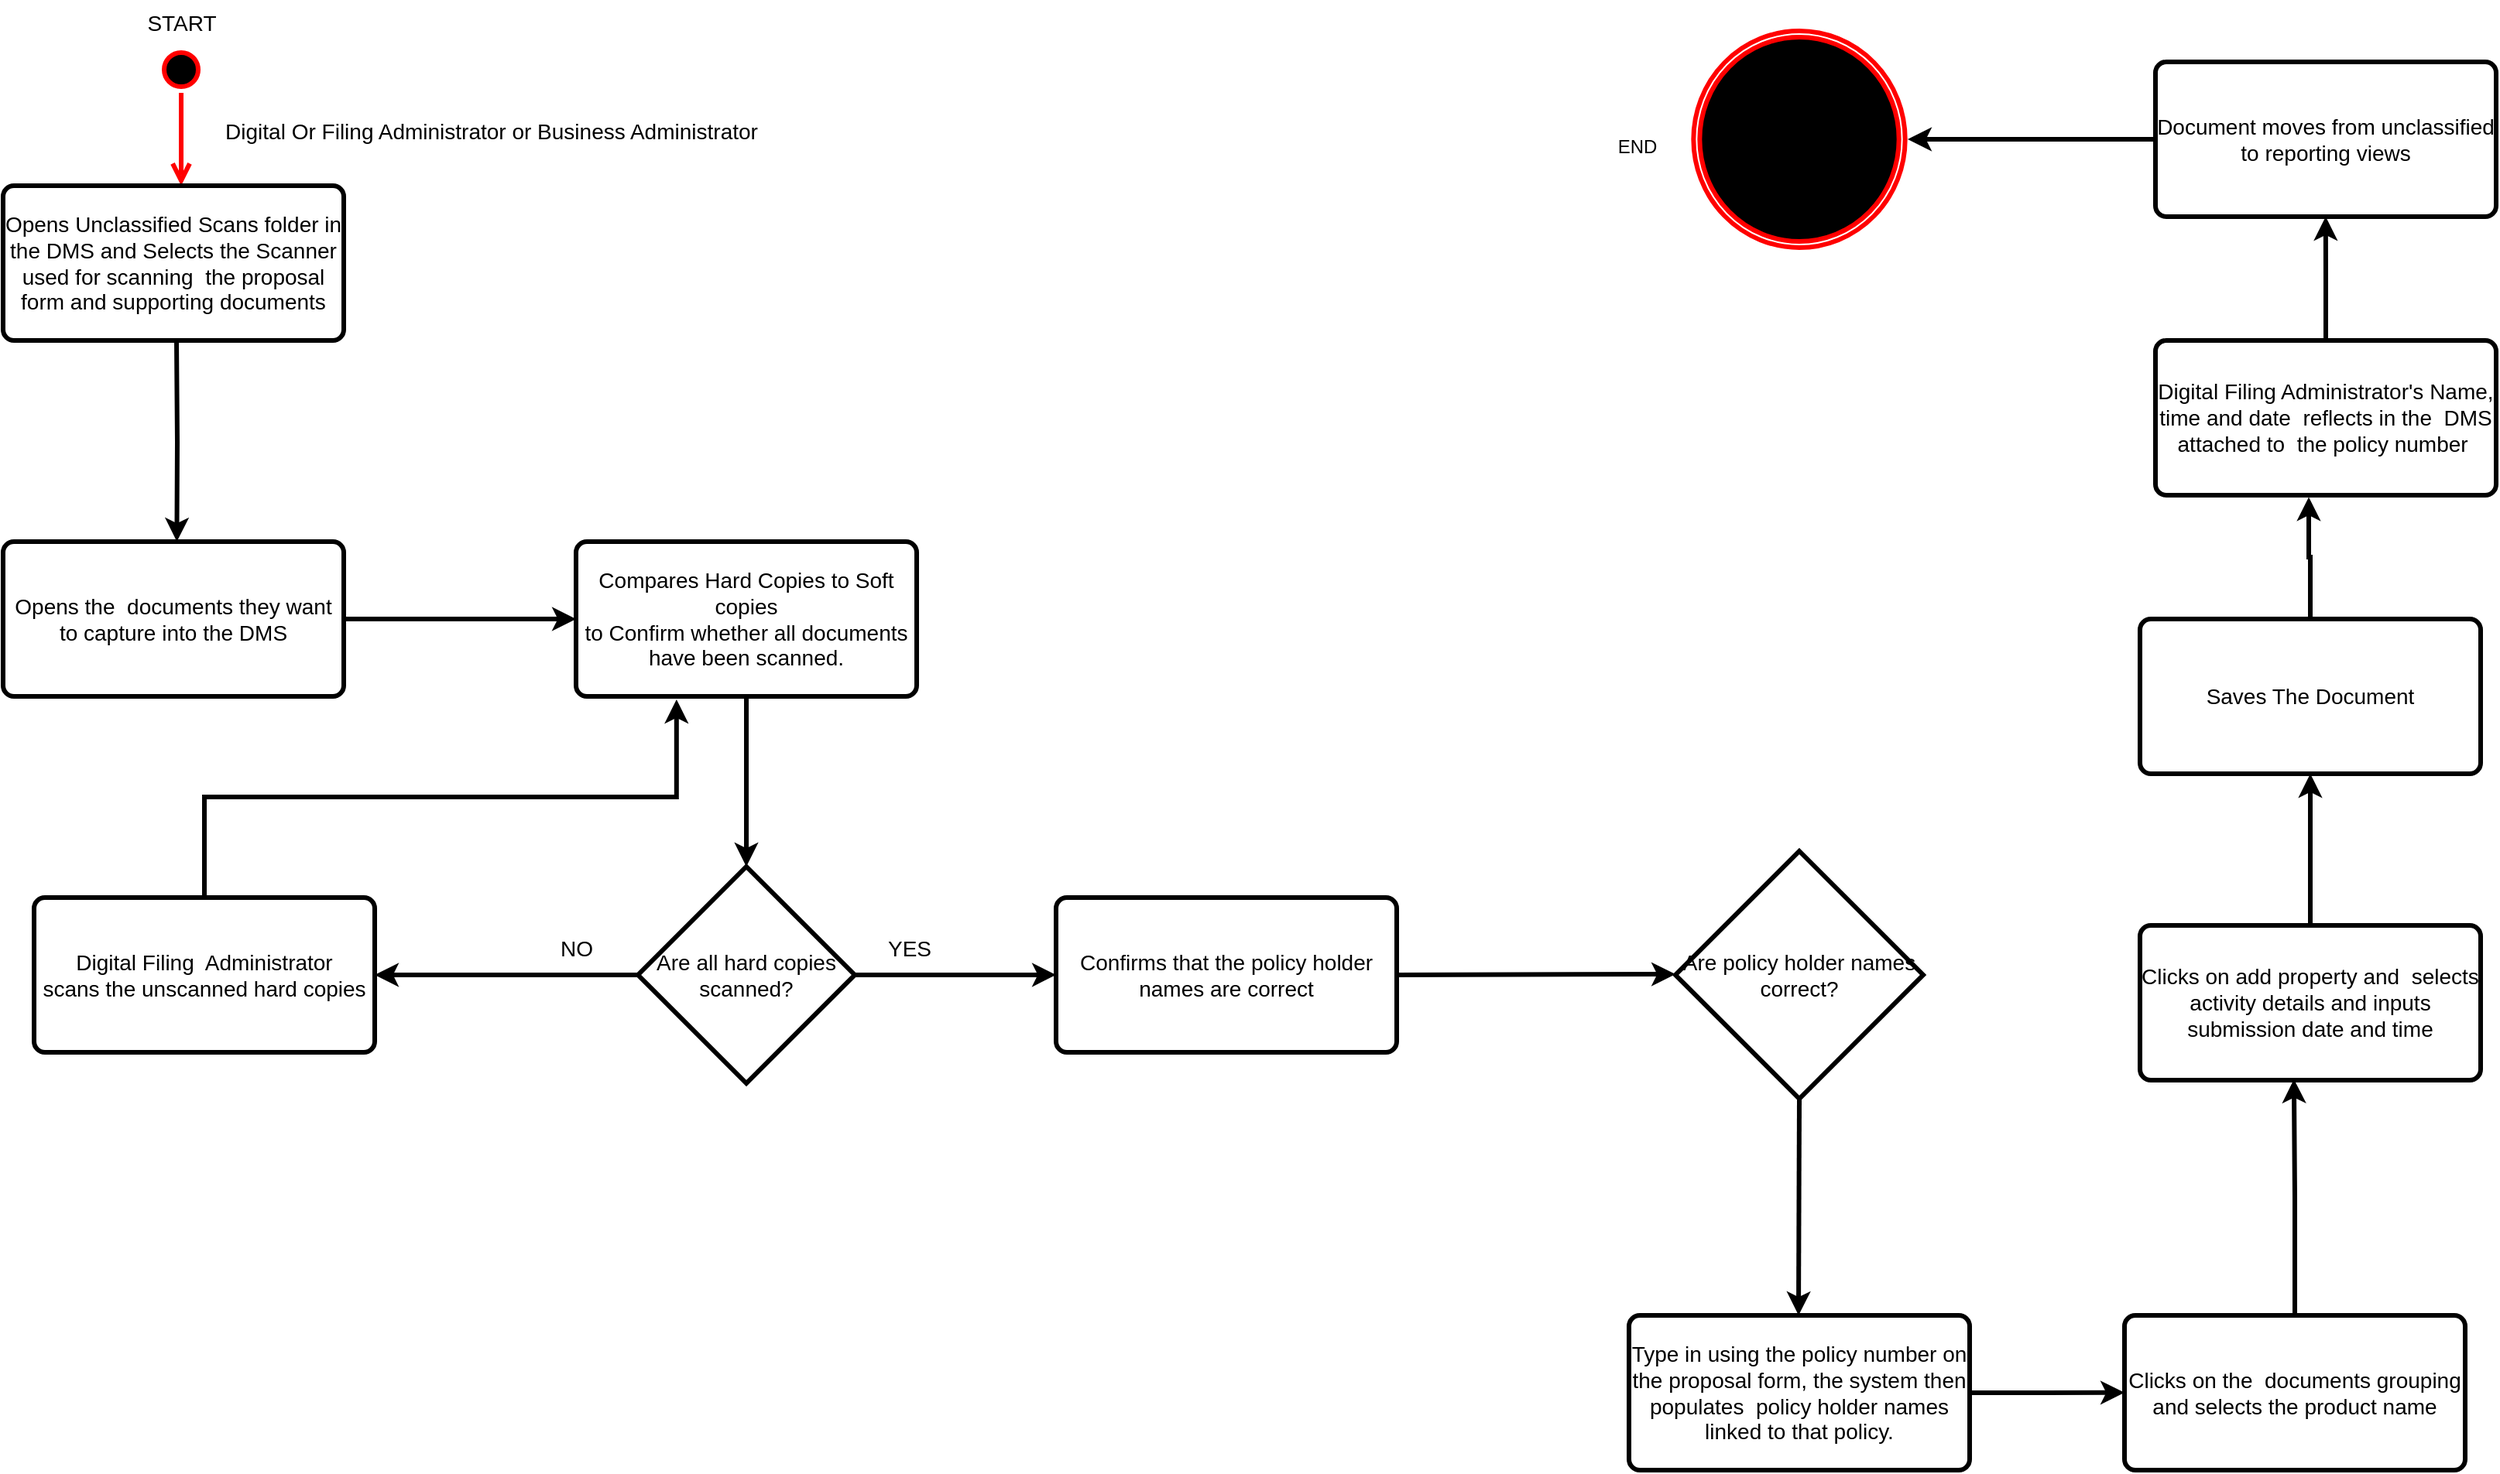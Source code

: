 <mxfile version="24.7.13">
  <diagram name="Page-1" id="as_nq-n-DWCYD5p-W_CB">
    <mxGraphModel dx="2607" dy="1342" grid="1" gridSize="10" guides="1" tooltips="1" connect="1" arrows="1" fold="1" page="1" pageScale="1" pageWidth="3300" pageHeight="4681" math="0" shadow="0">
      <root>
        <mxCell id="0" />
        <mxCell id="1" parent="0" />
        <mxCell id="Ow2IpyKAjDjnXuldgJKP-1" value="" style="ellipse;html=1;shape=startState;fillColor=#000000;strokeColor=#ff0000;strokeWidth=3;fontSize=14;" parent="1" vertex="1">
          <mxGeometry x="970" y="250" width="30" height="30" as="geometry" />
        </mxCell>
        <mxCell id="Ow2IpyKAjDjnXuldgJKP-2" value="" style="edgeStyle=orthogonalEdgeStyle;html=1;verticalAlign=bottom;endArrow=open;endSize=8;strokeColor=#ff0000;rounded=0;strokeWidth=3;fontSize=14;" parent="1" source="Ow2IpyKAjDjnXuldgJKP-1" edge="1">
          <mxGeometry relative="1" as="geometry">
            <mxPoint x="985" y="340" as="targetPoint" />
          </mxGeometry>
        </mxCell>
        <mxCell id="Ow2IpyKAjDjnXuldgJKP-3" value="START" style="text;html=1;align=center;verticalAlign=middle;resizable=0;points=[];autosize=1;strokeColor=none;fillColor=none;strokeWidth=3;fontSize=14;" parent="1" vertex="1">
          <mxGeometry x="950" y="220" width="70" height="30" as="geometry" />
        </mxCell>
        <mxCell id="Ow2IpyKAjDjnXuldgJKP-6" style="edgeStyle=orthogonalEdgeStyle;rounded=0;orthogonalLoop=1;jettySize=auto;html=1;exitX=0.5;exitY=1;exitDx=0;exitDy=0;strokeWidth=3;fontSize=14;" parent="1" edge="1">
          <mxGeometry relative="1" as="geometry">
            <mxPoint x="982.2" y="570" as="targetPoint" />
            <mxPoint x="982" y="440" as="sourcePoint" />
          </mxGeometry>
        </mxCell>
        <mxCell id="Ow2IpyKAjDjnXuldgJKP-4" value="Opens Unclassified Scans folder in the DMS and Selects the Scanner used for scanning&amp;nbsp; the proposal form and supporting documents" style="rounded=1;whiteSpace=wrap;html=1;absoluteArcSize=1;arcSize=14;strokeWidth=3;fontSize=14;" parent="1" vertex="1">
          <mxGeometry x="870" y="340" width="220" height="100" as="geometry" />
        </mxCell>
        <mxCell id="Ow2IpyKAjDjnXuldgJKP-5" value="Digital Or Filing Administrator or Business Administrator" style="text;html=1;align=center;verticalAlign=middle;resizable=0;points=[];autosize=1;strokeColor=none;fillColor=none;strokeWidth=3;fontSize=14;" parent="1" vertex="1">
          <mxGeometry x="1000" y="290" width="370" height="30" as="geometry" />
        </mxCell>
        <mxCell id="Ow2IpyKAjDjnXuldgJKP-9" style="edgeStyle=orthogonalEdgeStyle;rounded=0;orthogonalLoop=1;jettySize=auto;html=1;exitX=1;exitY=0.5;exitDx=0;exitDy=0;entryX=0;entryY=0.5;entryDx=0;entryDy=0;strokeWidth=3;fontSize=14;" parent="1" source="Ow2IpyKAjDjnXuldgJKP-7" target="Ow2IpyKAjDjnXuldgJKP-8" edge="1">
          <mxGeometry relative="1" as="geometry" />
        </mxCell>
        <mxCell id="Ow2IpyKAjDjnXuldgJKP-7" value="Opens the&amp;nbsp; documents they want to capture into the DMS" style="rounded=1;whiteSpace=wrap;html=1;absoluteArcSize=1;arcSize=14;strokeWidth=3;fontSize=14;" parent="1" vertex="1">
          <mxGeometry x="870" y="570" width="220" height="100" as="geometry" />
        </mxCell>
        <mxCell id="Y2sg9jXa33ZKw9xSLEN6-1" style="edgeStyle=orthogonalEdgeStyle;rounded=0;orthogonalLoop=1;jettySize=auto;html=1;exitX=0.5;exitY=1;exitDx=0;exitDy=0;strokeWidth=3;fontSize=14;" parent="1" source="Ow2IpyKAjDjnXuldgJKP-8" edge="1">
          <mxGeometry relative="1" as="geometry">
            <mxPoint x="1350" y="780" as="targetPoint" />
          </mxGeometry>
        </mxCell>
        <mxCell id="Ow2IpyKAjDjnXuldgJKP-8" value="Compares Hard Copies to Soft copies&lt;br style=&quot;font-size: 14px;&quot;&gt;to Confirm whether all documents have been scanned." style="rounded=1;whiteSpace=wrap;html=1;absoluteArcSize=1;arcSize=14;strokeWidth=3;fontSize=14;" parent="1" vertex="1">
          <mxGeometry x="1240" y="570" width="220" height="100" as="geometry" />
        </mxCell>
        <mxCell id="Y2sg9jXa33ZKw9xSLEN6-5" style="edgeStyle=orthogonalEdgeStyle;rounded=0;orthogonalLoop=1;jettySize=auto;html=1;exitX=1;exitY=0.5;exitDx=0;exitDy=0;exitPerimeter=0;strokeWidth=3;fontSize=14;" parent="1" source="Y2sg9jXa33ZKw9xSLEN6-2" edge="1">
          <mxGeometry relative="1" as="geometry">
            <mxPoint x="1550" y="849.952" as="targetPoint" />
          </mxGeometry>
        </mxCell>
        <mxCell id="frMRrlWlapuxDXnl2YCL-2" style="edgeStyle=orthogonalEdgeStyle;rounded=0;orthogonalLoop=1;jettySize=auto;html=1;exitX=0;exitY=0.5;exitDx=0;exitDy=0;exitPerimeter=0;entryX=1;entryY=0.5;entryDx=0;entryDy=0;strokeWidth=3;" edge="1" parent="1" source="Y2sg9jXa33ZKw9xSLEN6-2" target="frMRrlWlapuxDXnl2YCL-1">
          <mxGeometry relative="1" as="geometry" />
        </mxCell>
        <mxCell id="Y2sg9jXa33ZKw9xSLEN6-2" value="Are all hard copies&lt;br style=&quot;font-size: 14px;&quot;&gt;scanned?" style="strokeWidth=3;html=1;shape=mxgraph.flowchart.decision;whiteSpace=wrap;fontSize=14;" parent="1" vertex="1">
          <mxGeometry x="1280" y="780" width="140" height="140" as="geometry" />
        </mxCell>
        <mxCell id="Y2sg9jXa33ZKw9xSLEN6-4" value="NO" style="text;html=1;align=center;verticalAlign=middle;resizable=0;points=[];autosize=1;strokeColor=none;fillColor=none;strokeWidth=3;fontSize=14;" parent="1" vertex="1">
          <mxGeometry x="1220" y="818" width="40" height="30" as="geometry" />
        </mxCell>
        <mxCell id="Y2sg9jXa33ZKw9xSLEN6-6" value="YES" style="text;html=1;align=center;verticalAlign=middle;resizable=0;points=[];autosize=1;strokeColor=none;fillColor=none;strokeWidth=3;fontSize=14;" parent="1" vertex="1">
          <mxGeometry x="1430" y="818" width="50" height="30" as="geometry" />
        </mxCell>
        <mxCell id="Y2sg9jXa33ZKw9xSLEN6-8" style="edgeStyle=orthogonalEdgeStyle;rounded=0;orthogonalLoop=1;jettySize=auto;html=1;exitX=1;exitY=0.5;exitDx=0;exitDy=0;strokeWidth=3;fontSize=14;" parent="1" source="Y2sg9jXa33ZKw9xSLEN6-7" edge="1">
          <mxGeometry relative="1" as="geometry">
            <mxPoint x="1950" y="849.5" as="targetPoint" />
          </mxGeometry>
        </mxCell>
        <mxCell id="Y2sg9jXa33ZKw9xSLEN6-7" value="Confirms that the policy holder names are correct" style="rounded=1;whiteSpace=wrap;html=1;absoluteArcSize=1;arcSize=14;strokeWidth=3;fontSize=14;" parent="1" vertex="1">
          <mxGeometry x="1550" y="800" width="220" height="100" as="geometry" />
        </mxCell>
        <mxCell id="Y2sg9jXa33ZKw9xSLEN6-10" style="edgeStyle=orthogonalEdgeStyle;rounded=0;orthogonalLoop=1;jettySize=auto;html=1;exitX=0.5;exitY=1;exitDx=0;exitDy=0;exitPerimeter=0;strokeWidth=3;fontSize=14;" parent="1" source="Y2sg9jXa33ZKw9xSLEN6-9" edge="1">
          <mxGeometry relative="1" as="geometry">
            <mxPoint x="2029.5" y="1070" as="targetPoint" />
          </mxGeometry>
        </mxCell>
        <mxCell id="Y2sg9jXa33ZKw9xSLEN6-9" value="Are policy holder names&lt;br style=&quot;font-size: 14px;&quot;&gt;correct?" style="strokeWidth=3;html=1;shape=mxgraph.flowchart.decision;whiteSpace=wrap;fontSize=14;" parent="1" vertex="1">
          <mxGeometry x="1950" y="770" width="160" height="160" as="geometry" />
        </mxCell>
        <mxCell id="Y2sg9jXa33ZKw9xSLEN6-12" style="edgeStyle=orthogonalEdgeStyle;rounded=0;orthogonalLoop=1;jettySize=auto;html=1;exitX=1;exitY=0.5;exitDx=0;exitDy=0;strokeWidth=3;fontSize=14;" parent="1" source="Y2sg9jXa33ZKw9xSLEN6-11" edge="1">
          <mxGeometry relative="1" as="geometry">
            <mxPoint x="2240" y="1119.913" as="targetPoint" />
          </mxGeometry>
        </mxCell>
        <mxCell id="Y2sg9jXa33ZKw9xSLEN6-11" value="Type in using the policy number on the proposal form, the system then populates&amp;nbsp; policy holder names linked to that policy." style="rounded=1;whiteSpace=wrap;html=1;absoluteArcSize=1;arcSize=14;strokeWidth=3;fontSize=14;" parent="1" vertex="1">
          <mxGeometry x="1920" y="1070" width="220" height="100" as="geometry" />
        </mxCell>
        <mxCell id="Y2sg9jXa33ZKw9xSLEN6-13" value="Clicks on the&amp;nbsp; documents grouping and selects the product name" style="rounded=1;whiteSpace=wrap;html=1;absoluteArcSize=1;arcSize=14;strokeWidth=3;fontSize=14;" parent="1" vertex="1">
          <mxGeometry x="2240" y="1070" width="220" height="100" as="geometry" />
        </mxCell>
        <mxCell id="Y2sg9jXa33ZKw9xSLEN6-17" style="edgeStyle=orthogonalEdgeStyle;rounded=0;orthogonalLoop=1;jettySize=auto;html=1;exitX=0.5;exitY=0;exitDx=0;exitDy=0;strokeWidth=3;fontSize=14;" parent="1" source="Y2sg9jXa33ZKw9xSLEN6-14" target="Y2sg9jXa33ZKw9xSLEN6-16" edge="1">
          <mxGeometry relative="1" as="geometry" />
        </mxCell>
        <mxCell id="Y2sg9jXa33ZKw9xSLEN6-14" value="Clicks on add property and&amp;nbsp; selects activity details and inputs submission date and time" style="rounded=1;whiteSpace=wrap;html=1;absoluteArcSize=1;arcSize=14;strokeWidth=3;fontSize=14;" parent="1" vertex="1">
          <mxGeometry x="2250" y="818" width="220" height="100" as="geometry" />
        </mxCell>
        <mxCell id="Y2sg9jXa33ZKw9xSLEN6-15" style="edgeStyle=orthogonalEdgeStyle;rounded=0;orthogonalLoop=1;jettySize=auto;html=1;entryX=0.452;entryY=0.994;entryDx=0;entryDy=0;entryPerimeter=0;strokeWidth=3;fontSize=14;" parent="1" source="Y2sg9jXa33ZKw9xSLEN6-13" target="Y2sg9jXa33ZKw9xSLEN6-14" edge="1">
          <mxGeometry relative="1" as="geometry" />
        </mxCell>
        <mxCell id="Y2sg9jXa33ZKw9xSLEN6-16" value="Saves The Document" style="rounded=1;whiteSpace=wrap;html=1;absoluteArcSize=1;arcSize=14;strokeWidth=3;fontSize=14;" parent="1" vertex="1">
          <mxGeometry x="2250" y="620" width="220" height="100" as="geometry" />
        </mxCell>
        <mxCell id="Y2sg9jXa33ZKw9xSLEN6-21" style="edgeStyle=orthogonalEdgeStyle;rounded=0;orthogonalLoop=1;jettySize=auto;html=1;exitX=0.5;exitY=0;exitDx=0;exitDy=0;strokeWidth=3;fontSize=14;" parent="1" source="Y2sg9jXa33ZKw9xSLEN6-18" edge="1">
          <mxGeometry relative="1" as="geometry">
            <mxPoint x="2369.917" y="360" as="targetPoint" />
          </mxGeometry>
        </mxCell>
        <mxCell id="Y2sg9jXa33ZKw9xSLEN6-18" value="Digital Filing Administrator&#39;s Name, time and date&amp;nbsp; reflects in the&amp;nbsp; DMS attached to&amp;nbsp; the policy number&amp;nbsp;" style="rounded=1;whiteSpace=wrap;html=1;absoluteArcSize=1;arcSize=14;strokeWidth=3;fontSize=14;" parent="1" vertex="1">
          <mxGeometry x="2260" y="440" width="220" height="100" as="geometry" />
        </mxCell>
        <mxCell id="Y2sg9jXa33ZKw9xSLEN6-20" style="edgeStyle=orthogonalEdgeStyle;rounded=0;orthogonalLoop=1;jettySize=auto;html=1;exitX=0.5;exitY=0;exitDx=0;exitDy=0;entryX=0.45;entryY=1.012;entryDx=0;entryDy=0;entryPerimeter=0;strokeWidth=3;fontSize=14;" parent="1" source="Y2sg9jXa33ZKw9xSLEN6-16" target="Y2sg9jXa33ZKw9xSLEN6-18" edge="1">
          <mxGeometry relative="1" as="geometry" />
        </mxCell>
        <mxCell id="Y2sg9jXa33ZKw9xSLEN6-23" style="edgeStyle=orthogonalEdgeStyle;rounded=0;orthogonalLoop=1;jettySize=auto;html=1;exitX=0;exitY=0.5;exitDx=0;exitDy=0;strokeWidth=3;fontSize=14;" parent="1" source="Y2sg9jXa33ZKw9xSLEN6-22" edge="1">
          <mxGeometry relative="1" as="geometry">
            <mxPoint x="2100" y="310" as="targetPoint" />
          </mxGeometry>
        </mxCell>
        <mxCell id="Y2sg9jXa33ZKw9xSLEN6-22" value="Document moves from unclassified to reporting views" style="rounded=1;whiteSpace=wrap;html=1;absoluteArcSize=1;arcSize=14;strokeWidth=3;fontSize=14;" parent="1" vertex="1">
          <mxGeometry x="2260" y="260" width="220" height="100" as="geometry" />
        </mxCell>
        <mxCell id="Y2sg9jXa33ZKw9xSLEN6-24" value="" style="ellipse;html=1;shape=endState;fillColor=#000000;strokeColor=#ff0000;strokeWidth=3;fontSize=14;" parent="1" vertex="1">
          <mxGeometry x="1961.67" y="240" width="136.67" height="140" as="geometry" />
        </mxCell>
        <mxCell id="Y2sg9jXa33ZKw9xSLEN6-25" value="END" style="text;html=1;align=center;verticalAlign=middle;resizable=0;points=[];autosize=1;strokeColor=none;fillColor=none;" parent="1" vertex="1">
          <mxGeometry x="1900" y="300" width="50" height="30" as="geometry" />
        </mxCell>
        <mxCell id="frMRrlWlapuxDXnl2YCL-1" value="Digital Filing&amp;nbsp; Administrator&lt;br&gt;scans the unscanned hard copies" style="rounded=1;whiteSpace=wrap;html=1;absoluteArcSize=1;arcSize=14;strokeWidth=3;fontSize=14;" vertex="1" parent="1">
          <mxGeometry x="890" y="800" width="220" height="100" as="geometry" />
        </mxCell>
        <mxCell id="frMRrlWlapuxDXnl2YCL-3" style="edgeStyle=orthogonalEdgeStyle;rounded=0;orthogonalLoop=1;jettySize=auto;html=1;exitX=0.5;exitY=0;exitDx=0;exitDy=0;entryX=0.295;entryY=1.02;entryDx=0;entryDy=0;entryPerimeter=0;strokeWidth=3;" edge="1" parent="1" source="frMRrlWlapuxDXnl2YCL-1" target="Ow2IpyKAjDjnXuldgJKP-8">
          <mxGeometry relative="1" as="geometry" />
        </mxCell>
      </root>
    </mxGraphModel>
  </diagram>
</mxfile>
